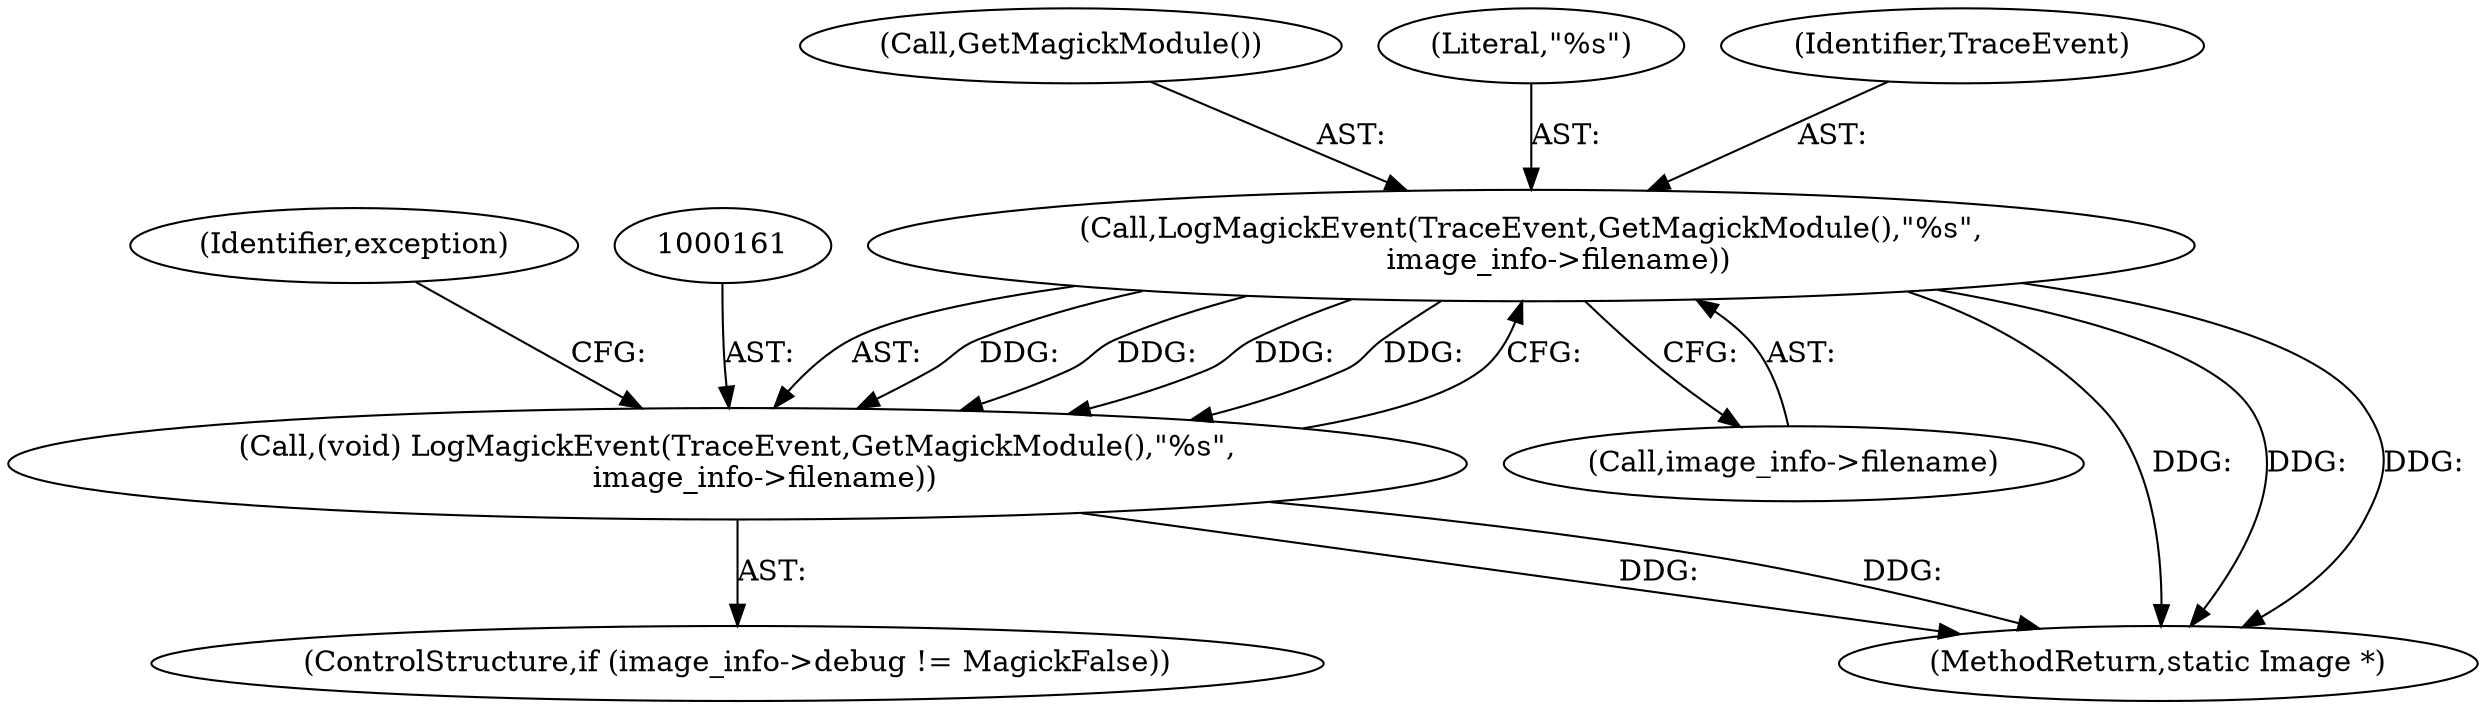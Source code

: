 digraph "0_ImageMagick_0474237508f39c4f783208123431815f1ededb76_1@pointer" {
"1000162" [label="(Call,LogMagickEvent(TraceEvent,GetMagickModule(),\"%s\",\n      image_info->filename))"];
"1000160" [label="(Call,(void) LogMagickEvent(TraceEvent,GetMagickModule(),\"%s\",\n      image_info->filename))"];
"1000162" [label="(Call,LogMagickEvent(TraceEvent,GetMagickModule(),\"%s\",\n      image_info->filename))"];
"1000154" [label="(ControlStructure,if (image_info->debug != MagickFalse))"];
"1000166" [label="(Call,image_info->filename)"];
"1000160" [label="(Call,(void) LogMagickEvent(TraceEvent,GetMagickModule(),\"%s\",\n      image_info->filename))"];
"1000164" [label="(Call,GetMagickModule())"];
"1000171" [label="(Identifier,exception)"];
"1000165" [label="(Literal,\"%s\")"];
"1000163" [label="(Identifier,TraceEvent)"];
"1002358" [label="(MethodReturn,static Image *)"];
"1000162" -> "1000160"  [label="AST: "];
"1000162" -> "1000166"  [label="CFG: "];
"1000163" -> "1000162"  [label="AST: "];
"1000164" -> "1000162"  [label="AST: "];
"1000165" -> "1000162"  [label="AST: "];
"1000166" -> "1000162"  [label="AST: "];
"1000160" -> "1000162"  [label="CFG: "];
"1000162" -> "1002358"  [label="DDG: "];
"1000162" -> "1002358"  [label="DDG: "];
"1000162" -> "1002358"  [label="DDG: "];
"1000162" -> "1000160"  [label="DDG: "];
"1000162" -> "1000160"  [label="DDG: "];
"1000162" -> "1000160"  [label="DDG: "];
"1000162" -> "1000160"  [label="DDG: "];
"1000160" -> "1000154"  [label="AST: "];
"1000161" -> "1000160"  [label="AST: "];
"1000171" -> "1000160"  [label="CFG: "];
"1000160" -> "1002358"  [label="DDG: "];
"1000160" -> "1002358"  [label="DDG: "];
}

